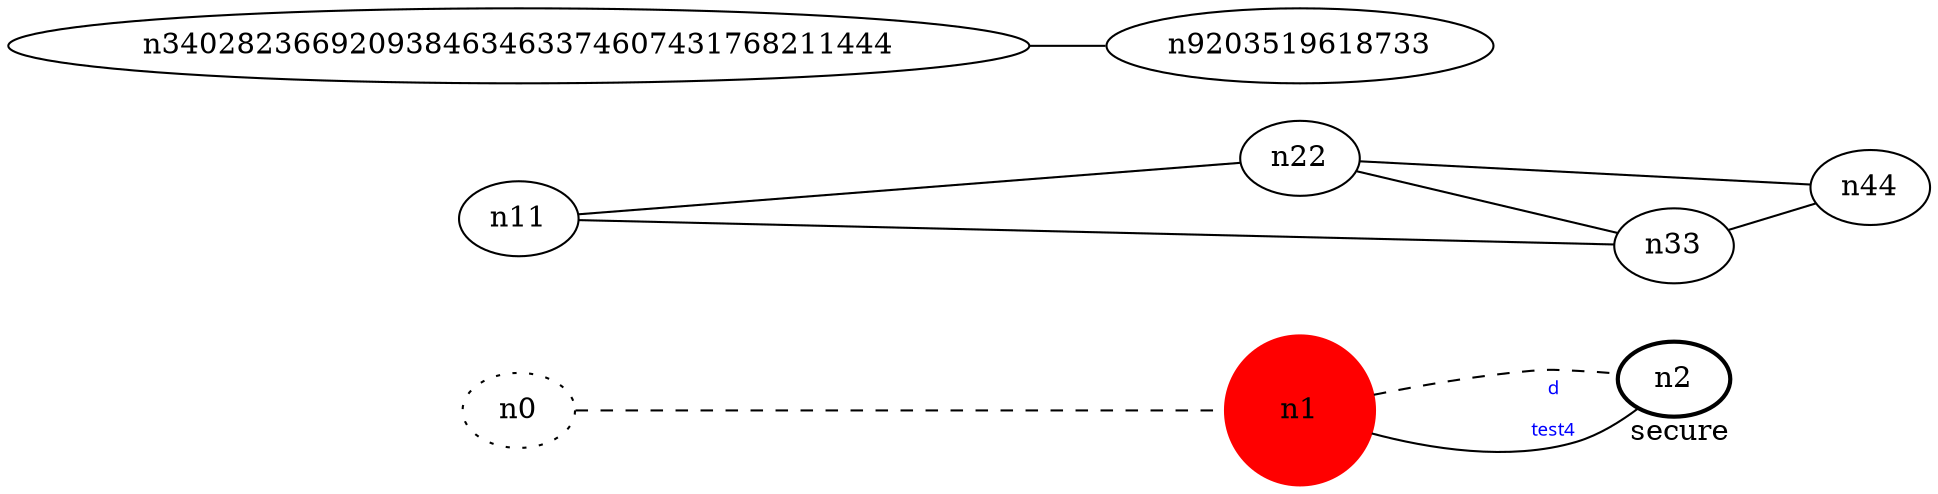 graph test4 {
	rankdir=LR;
	fontcolor=blue; /* c0; c1; c-1 -- c1 */
	n0 [style=dotted, fillcolor="#123456"]; // c5; c3; c1 -- c3
	n1 [height=1, width=1, color=red, style=filled];
	n2 [style=bold, xlabel="secure"];
	n0 -- n1 -- n2[style=dashed];
	n1 -- n2 [fontname="comic sans", label="d\n\l\G", fontcolor=blue, fontsize=9];
	n11 -- n22;
	n11 -- n33;
	n340282366920938463463374607431768211444 -- n9203519618733;
	n22 -- n33;
	n22 -- n44;
	n33 -- n44;
}
